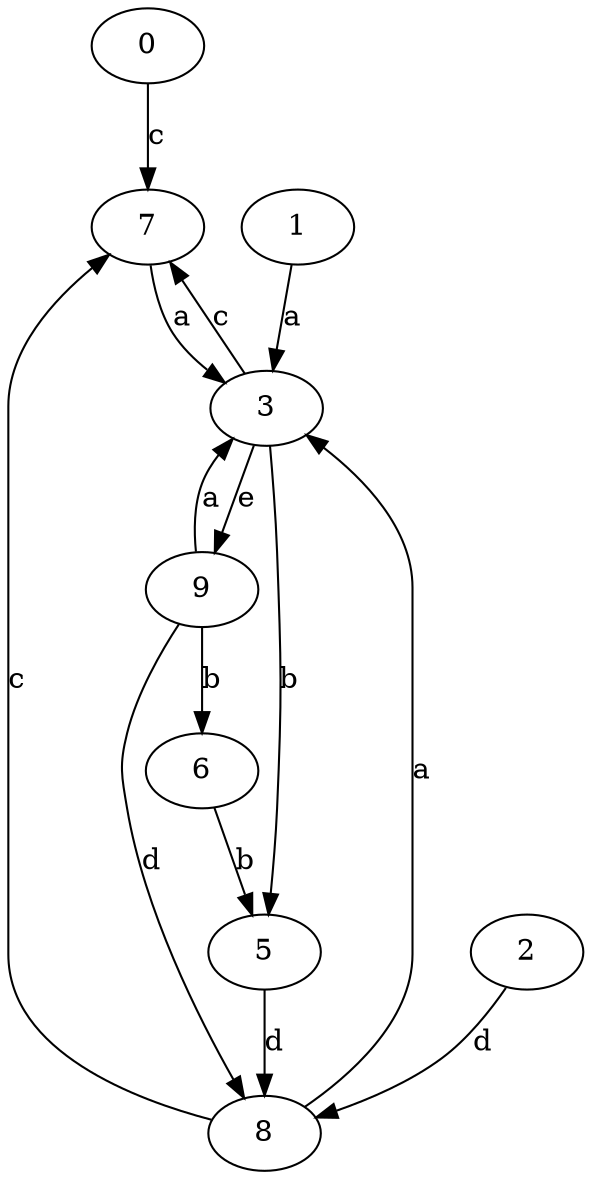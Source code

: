 strict digraph  {
0;
1;
3;
2;
5;
6;
7;
8;
9;
0 -> 7  [label=c];
1 -> 3  [label=a];
3 -> 5  [label=b];
3 -> 7  [label=c];
3 -> 9  [label=e];
2 -> 8  [label=d];
5 -> 8  [label=d];
6 -> 5  [label=b];
7 -> 3  [label=a];
8 -> 3  [label=a];
8 -> 7  [label=c];
9 -> 3  [label=a];
9 -> 6  [label=b];
9 -> 8  [label=d];
}
